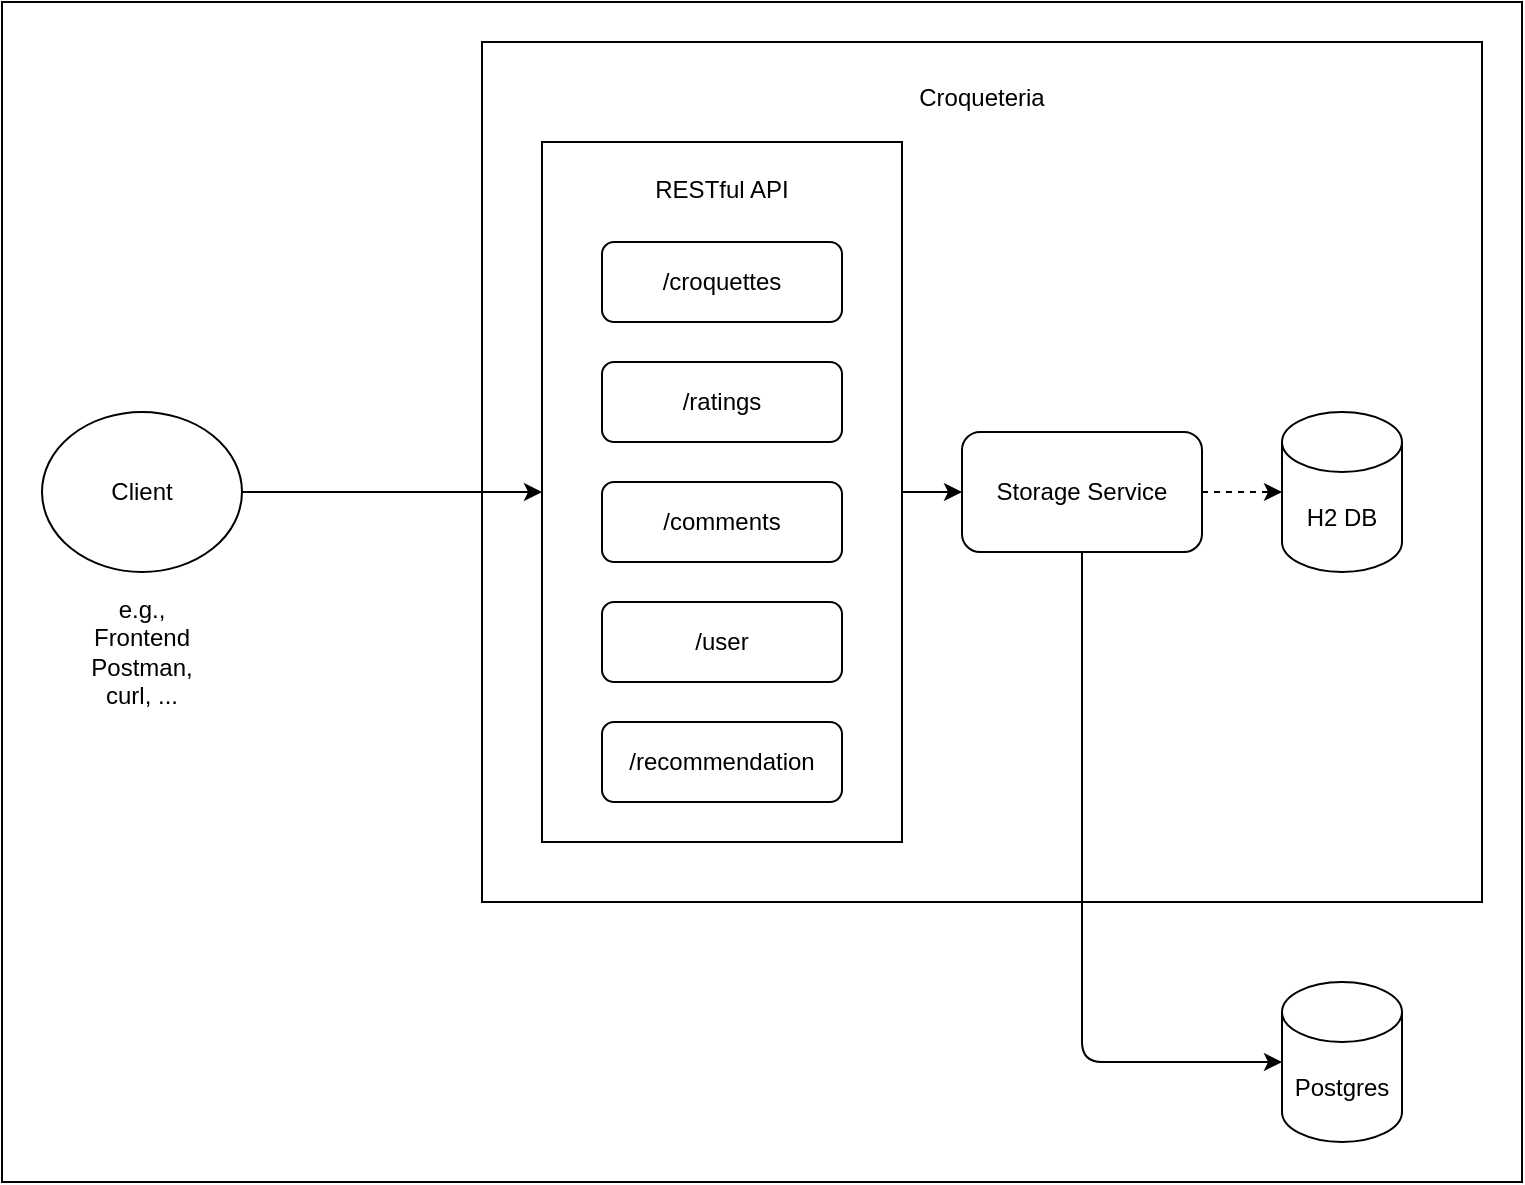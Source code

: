 <mxfile>
    <diagram id="m8y8v1xNlM-Y3MroTl5K" name="Page-1">
        <mxGraphModel dx="214" dy="436" grid="1" gridSize="10" guides="1" tooltips="1" connect="1" arrows="1" fold="1" page="1" pageScale="1" pageWidth="850" pageHeight="1100" math="0" shadow="0">
            <root>
                <mxCell id="0"/>
                <mxCell id="1" parent="0"/>
                <mxCell id="20" value="" style="rounded=0;whiteSpace=wrap;html=1;" parent="1" vertex="1">
                    <mxGeometry x="20" y="70" width="760" height="590" as="geometry"/>
                </mxCell>
                <mxCell id="9" value="Croqueteria&lt;br&gt;&lt;br&gt;&lt;br&gt;&lt;br&gt;&lt;br&gt;&lt;br&gt;&lt;br&gt;&lt;br&gt;&lt;br&gt;&lt;br&gt;&lt;br&gt;&lt;br&gt;&lt;br&gt;&lt;br&gt;&lt;br&gt;&lt;br&gt;&lt;br&gt;&lt;br&gt;&lt;br&gt;&lt;br&gt;&lt;br&gt;&lt;br&gt;&lt;br&gt;&lt;br&gt;&lt;br&gt;&lt;br&gt;&lt;br&gt;" style="rounded=0;whiteSpace=wrap;html=1;" parent="1" vertex="1">
                    <mxGeometry x="260" y="90" width="500" height="430" as="geometry"/>
                </mxCell>
                <mxCell id="12" style="edgeStyle=none;html=1;exitX=1;exitY=0.5;exitDx=0;exitDy=0;entryX=0;entryY=0.5;entryDx=0;entryDy=0;" parent="1" source="2" target="11" edge="1">
                    <mxGeometry relative="1" as="geometry"/>
                </mxCell>
                <mxCell id="2" value="RESTful API&lt;br&gt;&lt;br&gt;&lt;br&gt;&lt;br&gt;&lt;br&gt;&lt;br&gt;&lt;br&gt;&lt;br&gt;&lt;br&gt;&lt;br&gt;&lt;br&gt;&lt;br&gt;&lt;br&gt;&lt;br&gt;&lt;br&gt;&lt;br&gt;&lt;br&gt;&lt;br&gt;&lt;br&gt;&lt;br&gt;&lt;br&gt;&lt;br&gt;" style="rounded=0;whiteSpace=wrap;html=1;" parent="1" vertex="1">
                    <mxGeometry x="290" y="140" width="180" height="350" as="geometry"/>
                </mxCell>
                <mxCell id="3" value="/recommendation" style="rounded=1;whiteSpace=wrap;html=1;" parent="1" vertex="1">
                    <mxGeometry x="320" y="430" width="120" height="40" as="geometry"/>
                </mxCell>
                <mxCell id="4" value="/user" style="rounded=1;whiteSpace=wrap;html=1;" parent="1" vertex="1">
                    <mxGeometry x="320" y="370" width="120" height="40" as="geometry"/>
                </mxCell>
                <mxCell id="5" value="/comments" style="rounded=1;whiteSpace=wrap;html=1;" parent="1" vertex="1">
                    <mxGeometry x="320" y="310" width="120" height="40" as="geometry"/>
                </mxCell>
                <mxCell id="6" value="/ratings" style="rounded=1;whiteSpace=wrap;html=1;" parent="1" vertex="1">
                    <mxGeometry x="320" y="250" width="120" height="40" as="geometry"/>
                </mxCell>
                <mxCell id="7" value="/croquettes" style="rounded=1;whiteSpace=wrap;html=1;" parent="1" vertex="1">
                    <mxGeometry x="320" y="190" width="120" height="40" as="geometry"/>
                </mxCell>
                <mxCell id="10" value="H2 DB" style="shape=cylinder3;whiteSpace=wrap;html=1;boundedLbl=1;backgroundOutline=1;size=15;" parent="1" vertex="1">
                    <mxGeometry x="660" y="275" width="60" height="80" as="geometry"/>
                </mxCell>
                <mxCell id="13" style="edgeStyle=none;html=1;exitX=1;exitY=0.5;exitDx=0;exitDy=0;entryX=0;entryY=0.5;entryDx=0;entryDy=0;entryPerimeter=0;dashed=1;" parent="1" source="11" target="10" edge="1">
                    <mxGeometry relative="1" as="geometry"/>
                </mxCell>
                <mxCell id="15" style="edgeStyle=none;html=1;exitX=0.5;exitY=1;exitDx=0;exitDy=0;entryX=0;entryY=0.5;entryDx=0;entryDy=0;entryPerimeter=0;" parent="1" source="11" target="14" edge="1">
                    <mxGeometry relative="1" as="geometry">
                        <Array as="points">
                            <mxPoint x="560" y="600"/>
                        </Array>
                    </mxGeometry>
                </mxCell>
                <mxCell id="11" value="Storage Service" style="rounded=1;whiteSpace=wrap;html=1;" parent="1" vertex="1">
                    <mxGeometry x="500" y="285" width="120" height="60" as="geometry"/>
                </mxCell>
                <mxCell id="14" value="Postgres" style="shape=cylinder3;whiteSpace=wrap;html=1;boundedLbl=1;backgroundOutline=1;size=15;" parent="1" vertex="1">
                    <mxGeometry x="660" y="560" width="60" height="80" as="geometry"/>
                </mxCell>
                <mxCell id="18" style="edgeStyle=none;html=1;exitX=1;exitY=0.5;exitDx=0;exitDy=0;entryX=0;entryY=0.5;entryDx=0;entryDy=0;" parent="1" source="17" target="2" edge="1">
                    <mxGeometry relative="1" as="geometry"/>
                </mxCell>
                <mxCell id="17" value="Client" style="ellipse;whiteSpace=wrap;html=1;" parent="1" vertex="1">
                    <mxGeometry x="40" y="275" width="100" height="80" as="geometry"/>
                </mxCell>
                <mxCell id="19" value="e.g., Frontend Postman, curl, ..." style="text;strokeColor=none;align=center;fillColor=none;html=1;verticalAlign=middle;whiteSpace=wrap;rounded=0;" parent="1" vertex="1">
                    <mxGeometry x="60" y="360" width="60" height="70" as="geometry"/>
                </mxCell>
            </root>
        </mxGraphModel>
    </diagram>
</mxfile>